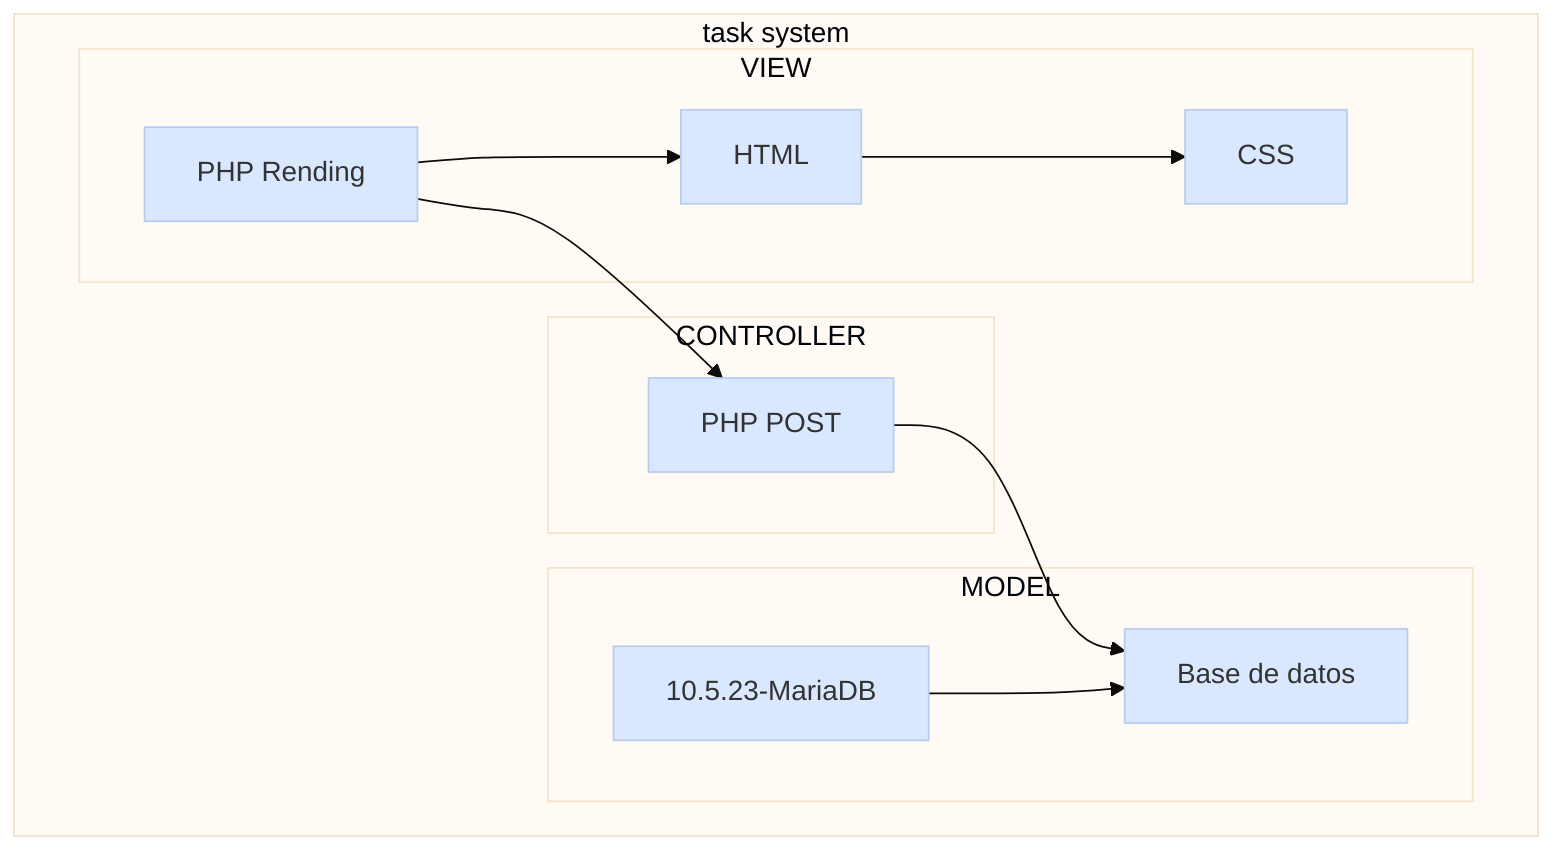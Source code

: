 %%{init: {'theme': 'base', 'themeVariables': {'primaryColor': '#D9E8FF', 'edgeLabelBackground':'#FFFFFF'}}}%%
graph TD
    subgraph "task system"
        subgraph VIEW
            A[PHP Rending]
            B[HTML]
            C[CSS]
            A --> B
            B --> C
        end
        
        subgraph MODEL
            D[10.5.23-MariaDB]
            E[Base de datos]
            D --> E
        end
        
        subgraph CONTROLLER
            F[PHP POST]
        end
    end

    %% Connections between components
    A --> F
    F --> E